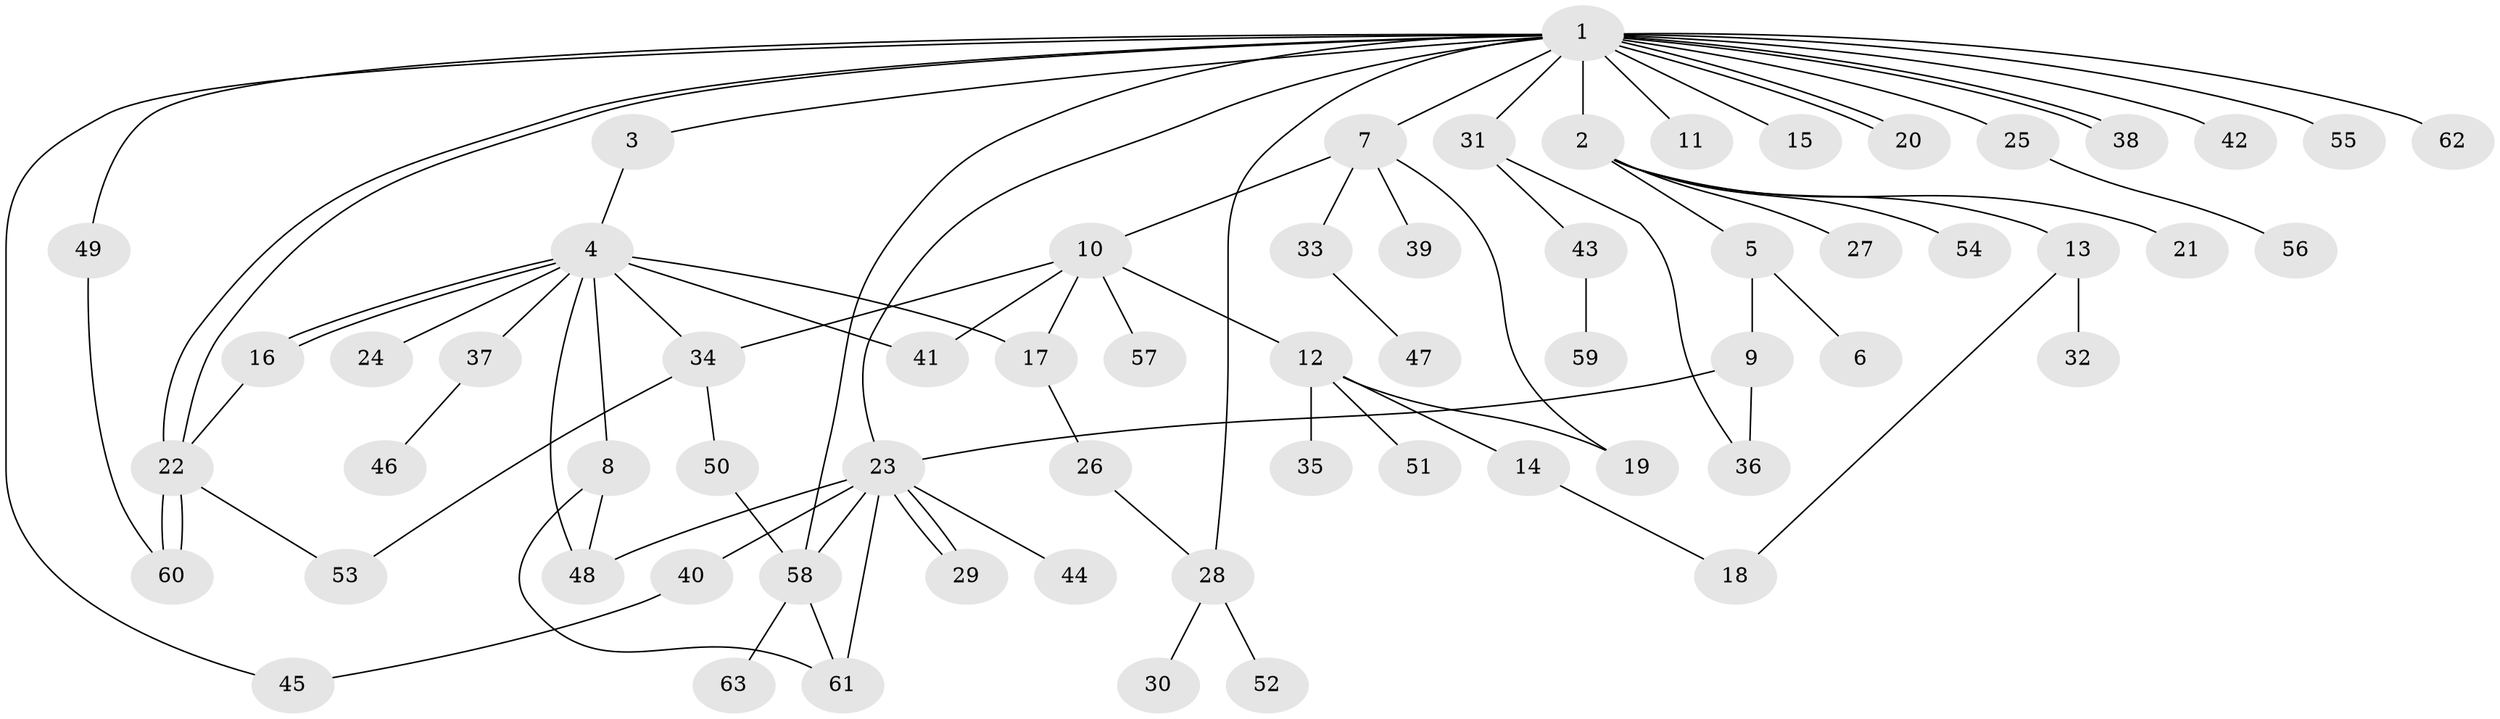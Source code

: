 // coarse degree distribution, {19: 0.022222222222222223, 5: 0.06666666666666667, 2: 0.3111111111111111, 9: 0.06666666666666667, 4: 0.06666666666666667, 3: 0.08888888888888889, 1: 0.37777777777777777}
// Generated by graph-tools (version 1.1) at 2025/23/03/03/25 07:23:50]
// undirected, 63 vertices, 86 edges
graph export_dot {
graph [start="1"]
  node [color=gray90,style=filled];
  1;
  2;
  3;
  4;
  5;
  6;
  7;
  8;
  9;
  10;
  11;
  12;
  13;
  14;
  15;
  16;
  17;
  18;
  19;
  20;
  21;
  22;
  23;
  24;
  25;
  26;
  27;
  28;
  29;
  30;
  31;
  32;
  33;
  34;
  35;
  36;
  37;
  38;
  39;
  40;
  41;
  42;
  43;
  44;
  45;
  46;
  47;
  48;
  49;
  50;
  51;
  52;
  53;
  54;
  55;
  56;
  57;
  58;
  59;
  60;
  61;
  62;
  63;
  1 -- 2;
  1 -- 3;
  1 -- 7;
  1 -- 11;
  1 -- 15;
  1 -- 20;
  1 -- 20;
  1 -- 22;
  1 -- 22;
  1 -- 23;
  1 -- 25;
  1 -- 28;
  1 -- 31;
  1 -- 38;
  1 -- 38;
  1 -- 42;
  1 -- 45;
  1 -- 49;
  1 -- 55;
  1 -- 58;
  1 -- 62;
  2 -- 5;
  2 -- 13;
  2 -- 21;
  2 -- 27;
  2 -- 54;
  3 -- 4;
  4 -- 8;
  4 -- 16;
  4 -- 16;
  4 -- 17;
  4 -- 24;
  4 -- 34;
  4 -- 37;
  4 -- 41;
  4 -- 48;
  5 -- 6;
  5 -- 9;
  7 -- 10;
  7 -- 19;
  7 -- 33;
  7 -- 39;
  8 -- 48;
  8 -- 61;
  9 -- 23;
  9 -- 36;
  10 -- 12;
  10 -- 17;
  10 -- 34;
  10 -- 41;
  10 -- 57;
  12 -- 14;
  12 -- 19;
  12 -- 35;
  12 -- 51;
  13 -- 18;
  13 -- 32;
  14 -- 18;
  16 -- 22;
  17 -- 26;
  22 -- 53;
  22 -- 60;
  22 -- 60;
  23 -- 29;
  23 -- 29;
  23 -- 40;
  23 -- 44;
  23 -- 48;
  23 -- 58;
  23 -- 61;
  25 -- 56;
  26 -- 28;
  28 -- 30;
  28 -- 52;
  31 -- 36;
  31 -- 43;
  33 -- 47;
  34 -- 50;
  34 -- 53;
  37 -- 46;
  40 -- 45;
  43 -- 59;
  49 -- 60;
  50 -- 58;
  58 -- 61;
  58 -- 63;
}
